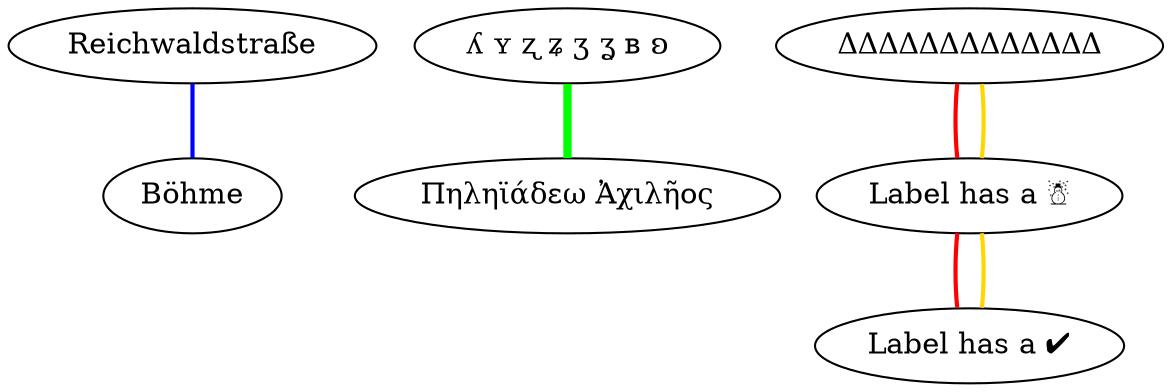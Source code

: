graph utf8_02
{
	rankdir = TB

	Reichwaldstraße -- Böhme [color = blue penwidth = 2]

	Three [ label = "ʎ ʏ ʐ ʑ ʒ ʓ ʙ ʚ"]

	Four  [ label = "Πηληϊάδεω Ἀχιλῆος"]

	ΔΔΔΔΔΔΔΔΔΔΔΔΔ

	Six   [ label = "Label has a ☃"]

	Seven [ label = "Label has a ✔"]

	Three -- Four [color = green penwidth = 4]

	ΔΔΔΔΔΔΔΔΔΔΔΔΔ -- Six -- Seven [color = red  penwidth = 2]
	Seven -- Six -- ΔΔΔΔΔΔΔΔΔΔΔΔΔ [color = gold penwidth = 2]
}
